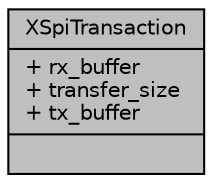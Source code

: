 digraph "XSpiTransaction"
{
  edge [fontname="Helvetica",fontsize="10",labelfontname="Helvetica",labelfontsize="10"];
  node [fontname="Helvetica",fontsize="10",shape=record];
  Node1 [label="{XSpiTransaction\n|+ rx_buffer\l+ transfer_size\l+ tx_buffer\l|}",height=0.2,width=0.4,color="black", fillcolor="grey75", style="filled", fontcolor="black"];
}
